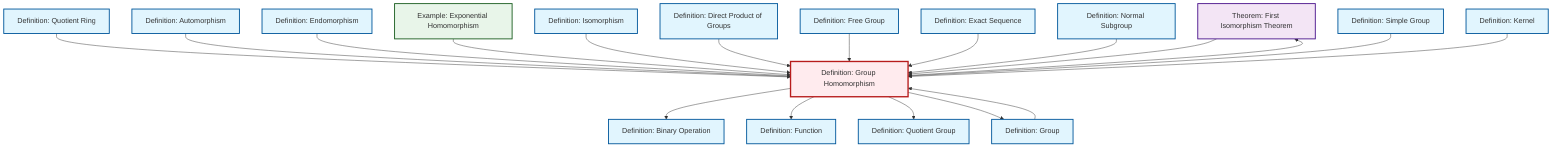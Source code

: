 graph TD
    classDef definition fill:#e1f5fe,stroke:#01579b,stroke-width:2px
    classDef theorem fill:#f3e5f5,stroke:#4a148c,stroke-width:2px
    classDef axiom fill:#fff3e0,stroke:#e65100,stroke-width:2px
    classDef example fill:#e8f5e9,stroke:#1b5e20,stroke-width:2px
    classDef current fill:#ffebee,stroke:#b71c1c,stroke-width:3px
    thm-first-isomorphism["Theorem: First Isomorphism Theorem"]:::theorem
    def-free-group["Definition: Free Group"]:::definition
    ex-exponential-homomorphism["Example: Exponential Homomorphism"]:::example
    def-group["Definition: Group"]:::definition
    def-exact-sequence["Definition: Exact Sequence"]:::definition
    def-function["Definition: Function"]:::definition
    def-binary-operation["Definition: Binary Operation"]:::definition
    def-endomorphism["Definition: Endomorphism"]:::definition
    def-quotient-ring["Definition: Quotient Ring"]:::definition
    def-homomorphism["Definition: Group Homomorphism"]:::definition
    def-quotient-group["Definition: Quotient Group"]:::definition
    def-kernel["Definition: Kernel"]:::definition
    def-normal-subgroup["Definition: Normal Subgroup"]:::definition
    def-isomorphism["Definition: Isomorphism"]:::definition
    def-automorphism["Definition: Automorphism"]:::definition
    def-direct-product["Definition: Direct Product of Groups"]:::definition
    def-simple-group["Definition: Simple Group"]:::definition
    def-quotient-ring --> def-homomorphism
    def-automorphism --> def-homomorphism
    def-endomorphism --> def-homomorphism
    def-homomorphism --> def-binary-operation
    ex-exponential-homomorphism --> def-homomorphism
    def-group --> def-homomorphism
    def-isomorphism --> def-homomorphism
    def-direct-product --> def-homomorphism
    def-free-group --> def-homomorphism
    def-homomorphism --> def-function
    def-homomorphism --> thm-first-isomorphism
    thm-first-isomorphism --> def-homomorphism
    def-exact-sequence --> def-homomorphism
    def-normal-subgroup --> def-homomorphism
    def-homomorphism --> def-quotient-group
    def-homomorphism --> def-group
    def-simple-group --> def-homomorphism
    def-kernel --> def-homomorphism
    class def-homomorphism current
